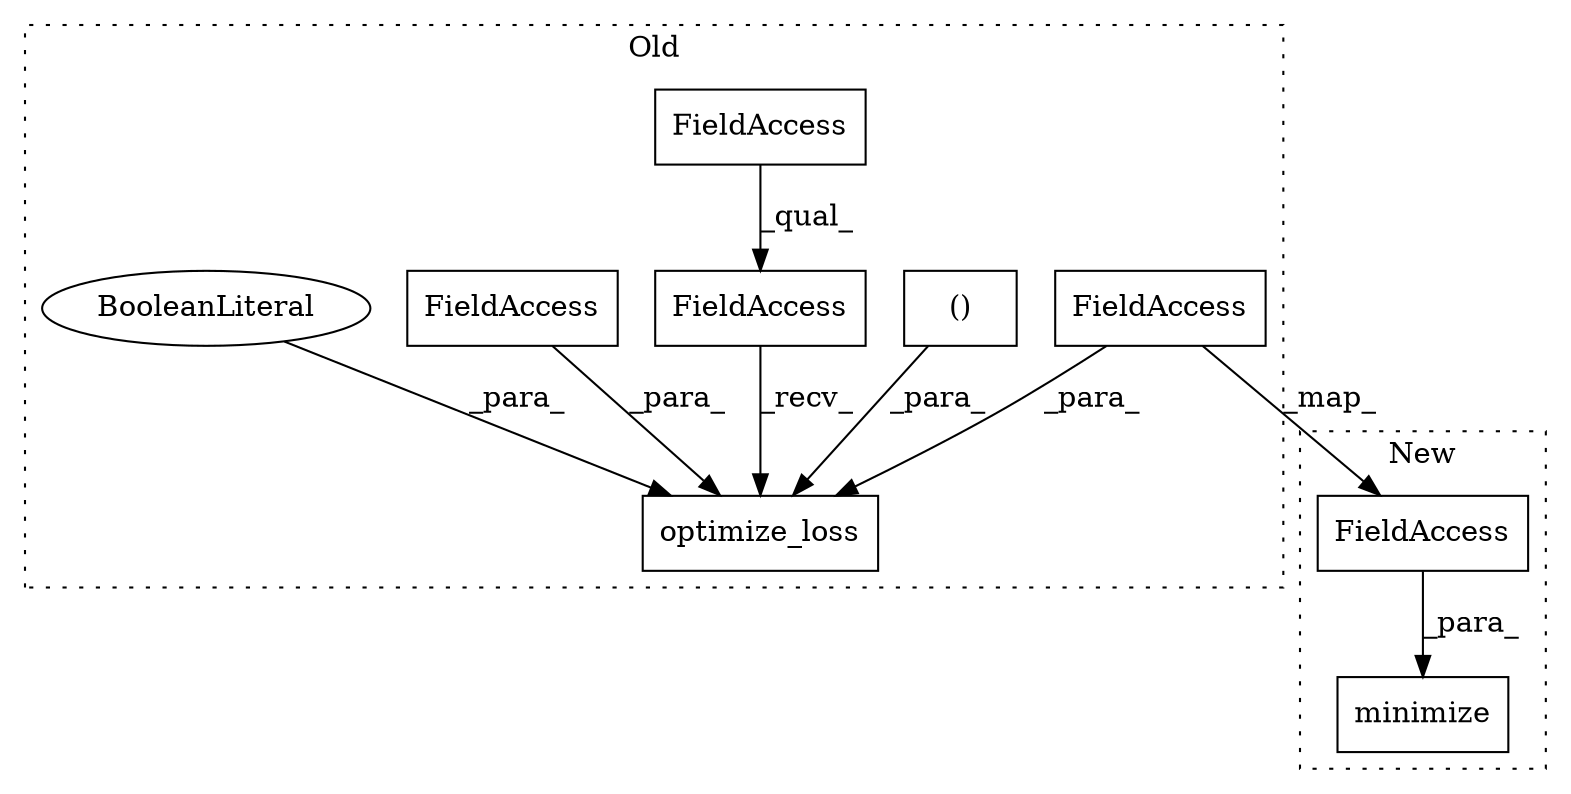 digraph G {
subgraph cluster0 {
1 [label="()" a="106" s="8154" l="93" shape="box"];
3 [label="optimize_loss" a="32" s="8006,8293" l="14,1" shape="box"];
4 [label="FieldAccess" a="22" s="7980" l="25" shape="box"];
5 [label="FieldAccess" a="22" s="7980" l="18" shape="box"];
6 [label="FieldAccess" a="22" s="8049" l="15" shape="box"];
7 [label="BooleanLiteral" a="9" s="8121" l="5" shape="ellipse"];
8 [label="FieldAccess" a="22" s="8088" l="32" shape="box"];
label = "Old";
style="dotted";
}
subgraph cluster1 {
2 [label="minimize" a="32" s="7821,7874" l="9,1" shape="box"];
9 [label="FieldAccess" a="22" s="7842" l="32" shape="box"];
label = "New";
style="dotted";
}
1 -> 3 [label="_para_"];
4 -> 3 [label="_recv_"];
5 -> 4 [label="_qual_"];
6 -> 3 [label="_para_"];
7 -> 3 [label="_para_"];
8 -> 9 [label="_map_"];
8 -> 3 [label="_para_"];
9 -> 2 [label="_para_"];
}